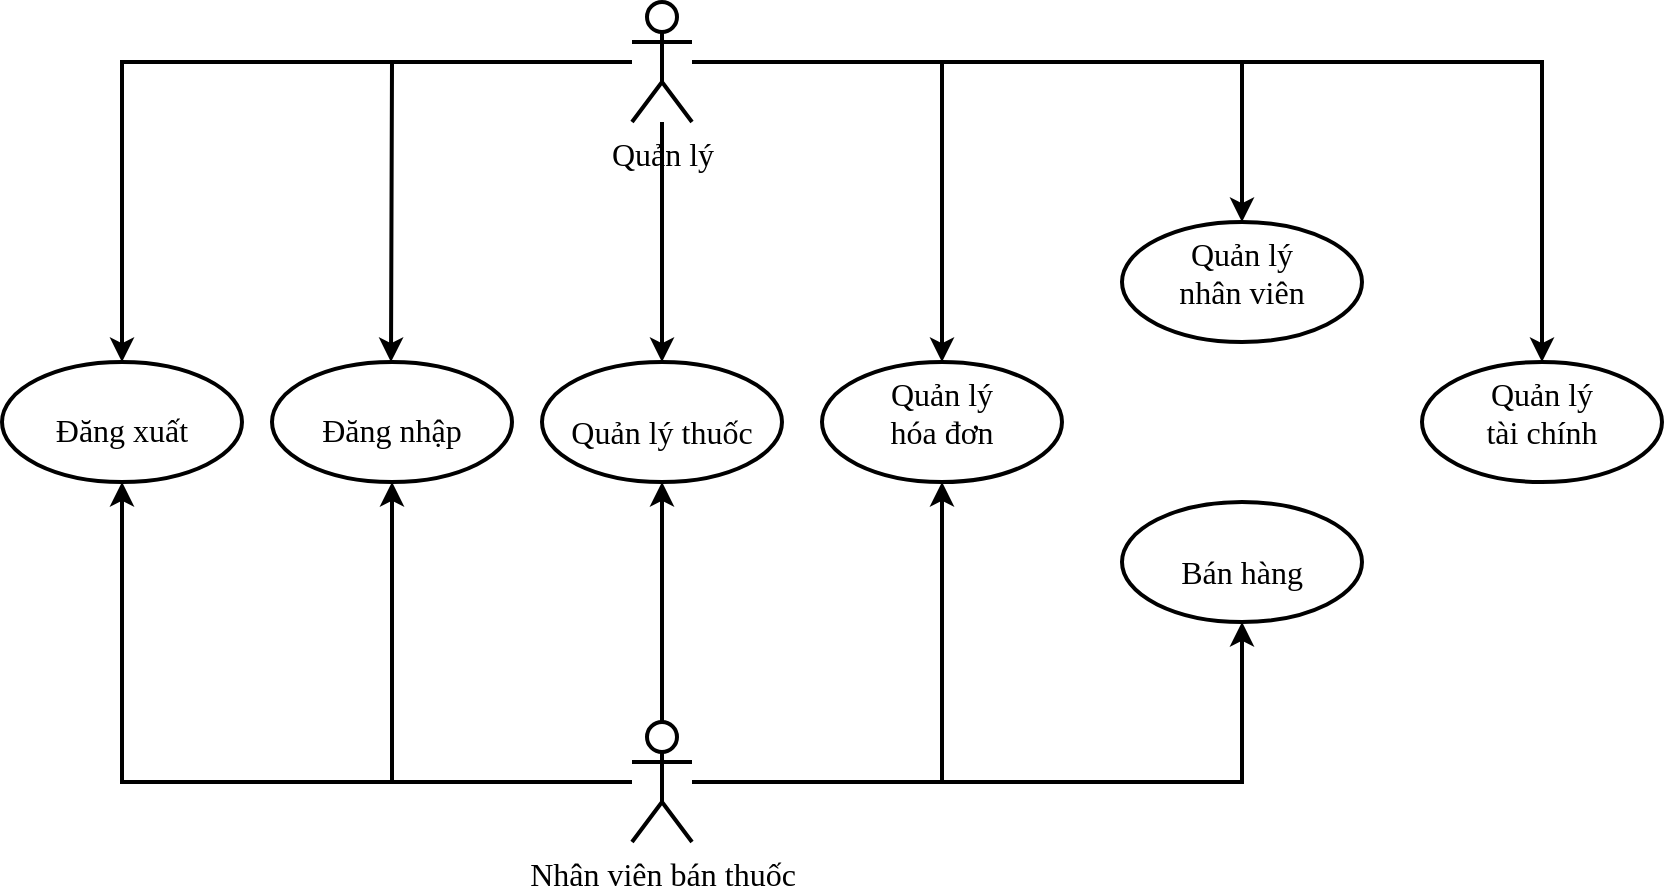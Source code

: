 <mxfile version="16.4.0" type="device"><diagram id="_K-8MboyJJUl8KU5-sEL" name="Page-1"><mxGraphModel dx="868" dy="1661" grid="1" gridSize="10" guides="1" tooltips="1" connect="1" arrows="1" fold="1" page="1" pageScale="1" pageWidth="850" pageHeight="1100" math="0" shadow="0"><root><mxCell id="0"/><mxCell id="1" parent="0"/><mxCell id="CdO9tkvcThOz8ckRoN7T-22" value="&lt;br&gt;Đăng nhập&lt;br&gt;" style="ellipse;whiteSpace=wrap;html=1;fontSize=16;fontFamily=Times New Roman;verticalAlign=top;strokeWidth=2;align=center;spacingTop=-1;" parent="1" vertex="1"><mxGeometry x="175" y="100" width="120" height="60" as="geometry"/></mxCell><mxCell id="CdO9tkvcThOz8ckRoN7T-24" value="&lt;br&gt;Đăng xuất&lt;br&gt;" style="ellipse;whiteSpace=wrap;html=1;fontSize=16;fontFamily=Times New Roman;verticalAlign=top;strokeWidth=2;align=center;spacingTop=-1;" parent="1" vertex="1"><mxGeometry x="40" y="100" width="120" height="60" as="geometry"/></mxCell><mxCell id="CdO9tkvcThOz8ckRoN7T-29" value="" style="edgeStyle=orthogonalEdgeStyle;rounded=0;orthogonalLoop=1;jettySize=auto;html=1;fontFamily=Times New Roman;fontSize=16;strokeWidth=2;align=center;spacingTop=-1;entryX=0.5;entryY=0;entryDx=0;entryDy=0;" parent="1" source="CdO9tkvcThOz8ckRoN7T-28" target="CdO9tkvcThOz8ckRoN7T-24" edge="1"><mxGeometry relative="1" as="geometry"><mxPoint x="230" y="20" as="sourcePoint"/><mxPoint x="110" y="-90" as="targetPoint"/></mxGeometry></mxCell><mxCell id="CdO9tkvcThOz8ckRoN7T-31" value="" style="edgeStyle=orthogonalEdgeStyle;rounded=0;orthogonalLoop=1;jettySize=auto;html=1;fontFamily=Times New Roman;fontSize=16;strokeWidth=2;align=center;spacingTop=-1;entryX=0.5;entryY=0;entryDx=0;entryDy=0;" parent="1" source="CdO9tkvcThOz8ckRoN7T-28" edge="1"><mxGeometry relative="1" as="geometry"><mxPoint x="234.5" y="-180" as="sourcePoint"/><mxPoint x="234.5" y="100" as="targetPoint"/></mxGeometry></mxCell><mxCell id="CdO9tkvcThOz8ckRoN7T-56" style="edgeStyle=orthogonalEdgeStyle;rounded=0;orthogonalLoop=1;jettySize=auto;html=1;entryX=0.5;entryY=0;entryDx=0;entryDy=0;fontFamily=Times New Roman;fontSize=16;strokeWidth=2;" parent="1" source="CdO9tkvcThOz8ckRoN7T-28" target="CdO9tkvcThOz8ckRoN7T-49" edge="1"><mxGeometry relative="1" as="geometry"/></mxCell><mxCell id="CdO9tkvcThOz8ckRoN7T-57" style="edgeStyle=orthogonalEdgeStyle;rounded=0;orthogonalLoop=1;jettySize=auto;html=1;entryX=0.5;entryY=0;entryDx=0;entryDy=0;fontFamily=Times New Roman;fontSize=16;strokeWidth=2;" parent="1" source="CdO9tkvcThOz8ckRoN7T-28" target="CdO9tkvcThOz8ckRoN7T-51" edge="1"><mxGeometry relative="1" as="geometry"/></mxCell><mxCell id="CdO9tkvcThOz8ckRoN7T-59" style="edgeStyle=orthogonalEdgeStyle;rounded=0;orthogonalLoop=1;jettySize=auto;html=1;entryX=0.5;entryY=0;entryDx=0;entryDy=0;fontFamily=Times New Roman;fontSize=16;strokeWidth=2;" parent="1" source="CdO9tkvcThOz8ckRoN7T-28" target="CdO9tkvcThOz8ckRoN7T-39" edge="1"><mxGeometry relative="1" as="geometry"/></mxCell><mxCell id="CdO9tkvcThOz8ckRoN7T-28" value="Quản lý&lt;br&gt;" style="shape=umlActor;verticalLabelPosition=bottom;verticalAlign=top;html=1;outlineConnect=0;fontFamily=Times New Roman;fontSize=16;strokeWidth=2;" parent="1" vertex="1"><mxGeometry x="355" y="-80" width="30" height="60" as="geometry"/></mxCell><mxCell id="CdO9tkvcThOz8ckRoN7T-36" value="" style="edgeStyle=orthogonalEdgeStyle;rounded=0;orthogonalLoop=1;jettySize=auto;html=1;fontFamily=Times New Roman;fontSize=16;strokeWidth=2;" parent="1" source="CdO9tkvcThOz8ckRoN7T-28" target="CdO9tkvcThOz8ckRoN7T-37" edge="1"><mxGeometry relative="1" as="geometry"><mxPoint x="380" y="-20" as="sourcePoint"/></mxGeometry></mxCell><mxCell id="CdO9tkvcThOz8ckRoN7T-37" value="Quản lý&lt;br&gt;nhân viên" style="ellipse;whiteSpace=wrap;html=1;fontSize=16;fontFamily=Times New Roman;verticalAlign=top;strokeWidth=2;" parent="1" vertex="1"><mxGeometry x="600" y="30" width="120" height="60" as="geometry"/></mxCell><mxCell id="CdO9tkvcThOz8ckRoN7T-39" value="&lt;br&gt;Quản lý thuốc" style="ellipse;whiteSpace=wrap;html=1;fontSize=16;fontFamily=Times New Roman;verticalAlign=top;strokeWidth=2;" parent="1" vertex="1"><mxGeometry x="310" y="100" width="120" height="60" as="geometry"/></mxCell><mxCell id="CdO9tkvcThOz8ckRoN7T-41" style="edgeStyle=orthogonalEdgeStyle;rounded=0;orthogonalLoop=1;jettySize=auto;html=1;entryX=0.5;entryY=1;entryDx=0;entryDy=0;fontFamily=Times New Roman;fontSize=16;strokeWidth=2;" parent="1" source="CdO9tkvcThOz8ckRoN7T-40" target="CdO9tkvcThOz8ckRoN7T-24" edge="1"><mxGeometry relative="1" as="geometry"/></mxCell><mxCell id="CdO9tkvcThOz8ckRoN7T-42" style="edgeStyle=orthogonalEdgeStyle;rounded=0;orthogonalLoop=1;jettySize=auto;html=1;entryX=0.5;entryY=1;entryDx=0;entryDy=0;fontFamily=Times New Roman;fontSize=16;strokeWidth=2;" parent="1" source="CdO9tkvcThOz8ckRoN7T-40" target="CdO9tkvcThOz8ckRoN7T-22" edge="1"><mxGeometry relative="1" as="geometry"/></mxCell><mxCell id="CdO9tkvcThOz8ckRoN7T-44" style="edgeStyle=orthogonalEdgeStyle;rounded=0;orthogonalLoop=1;jettySize=auto;html=1;entryX=0.5;entryY=1;entryDx=0;entryDy=0;fontFamily=Times New Roman;fontSize=16;strokeWidth=2;" parent="1" source="CdO9tkvcThOz8ckRoN7T-40" target="CdO9tkvcThOz8ckRoN7T-39" edge="1"><mxGeometry relative="1" as="geometry"/></mxCell><mxCell id="CdO9tkvcThOz8ckRoN7T-53" style="edgeStyle=orthogonalEdgeStyle;rounded=0;orthogonalLoop=1;jettySize=auto;html=1;entryX=0.5;entryY=1;entryDx=0;entryDy=0;fontFamily=Times New Roman;fontSize=16;strokeWidth=2;" parent="1" source="CdO9tkvcThOz8ckRoN7T-40" target="CdO9tkvcThOz8ckRoN7T-51" edge="1"><mxGeometry relative="1" as="geometry"/></mxCell><mxCell id="CdO9tkvcThOz8ckRoN7T-63" value="" style="edgeStyle=orthogonalEdgeStyle;rounded=0;orthogonalLoop=1;jettySize=auto;html=1;fontFamily=Times New Roman;fontSize=16;strokeWidth=2;" parent="1" source="CdO9tkvcThOz8ckRoN7T-40" target="CdO9tkvcThOz8ckRoN7T-62" edge="1"><mxGeometry relative="1" as="geometry"/></mxCell><mxCell id="CdO9tkvcThOz8ckRoN7T-40" value="Nhân viên bán thuốc" style="shape=umlActor;verticalLabelPosition=bottom;verticalAlign=top;html=1;outlineConnect=0;fontFamily=Times New Roman;fontSize=16;strokeWidth=2;" parent="1" vertex="1"><mxGeometry x="355" y="280" width="30" height="60" as="geometry"/></mxCell><mxCell id="CdO9tkvcThOz8ckRoN7T-49" value="Quản lý&lt;br&gt;tài chính&lt;br&gt;" style="ellipse;whiteSpace=wrap;html=1;fontSize=16;fontFamily=Times New Roman;verticalAlign=top;strokeWidth=2;" parent="1" vertex="1"><mxGeometry x="750" y="100" width="120" height="60" as="geometry"/></mxCell><mxCell id="CdO9tkvcThOz8ckRoN7T-51" value="Quản lý &lt;br&gt;hóa đơn" style="ellipse;whiteSpace=wrap;html=1;fontSize=16;fontFamily=Times New Roman;verticalAlign=top;strokeWidth=2;" parent="1" vertex="1"><mxGeometry x="450" y="100" width="120" height="60" as="geometry"/></mxCell><mxCell id="CdO9tkvcThOz8ckRoN7T-62" value="&lt;br&gt;Bán hàng&lt;br&gt;" style="ellipse;whiteSpace=wrap;html=1;fontSize=16;fontFamily=Times New Roman;verticalAlign=top;strokeWidth=2;" parent="1" vertex="1"><mxGeometry x="600" y="170" width="120" height="60" as="geometry"/></mxCell></root></mxGraphModel></diagram></mxfile>